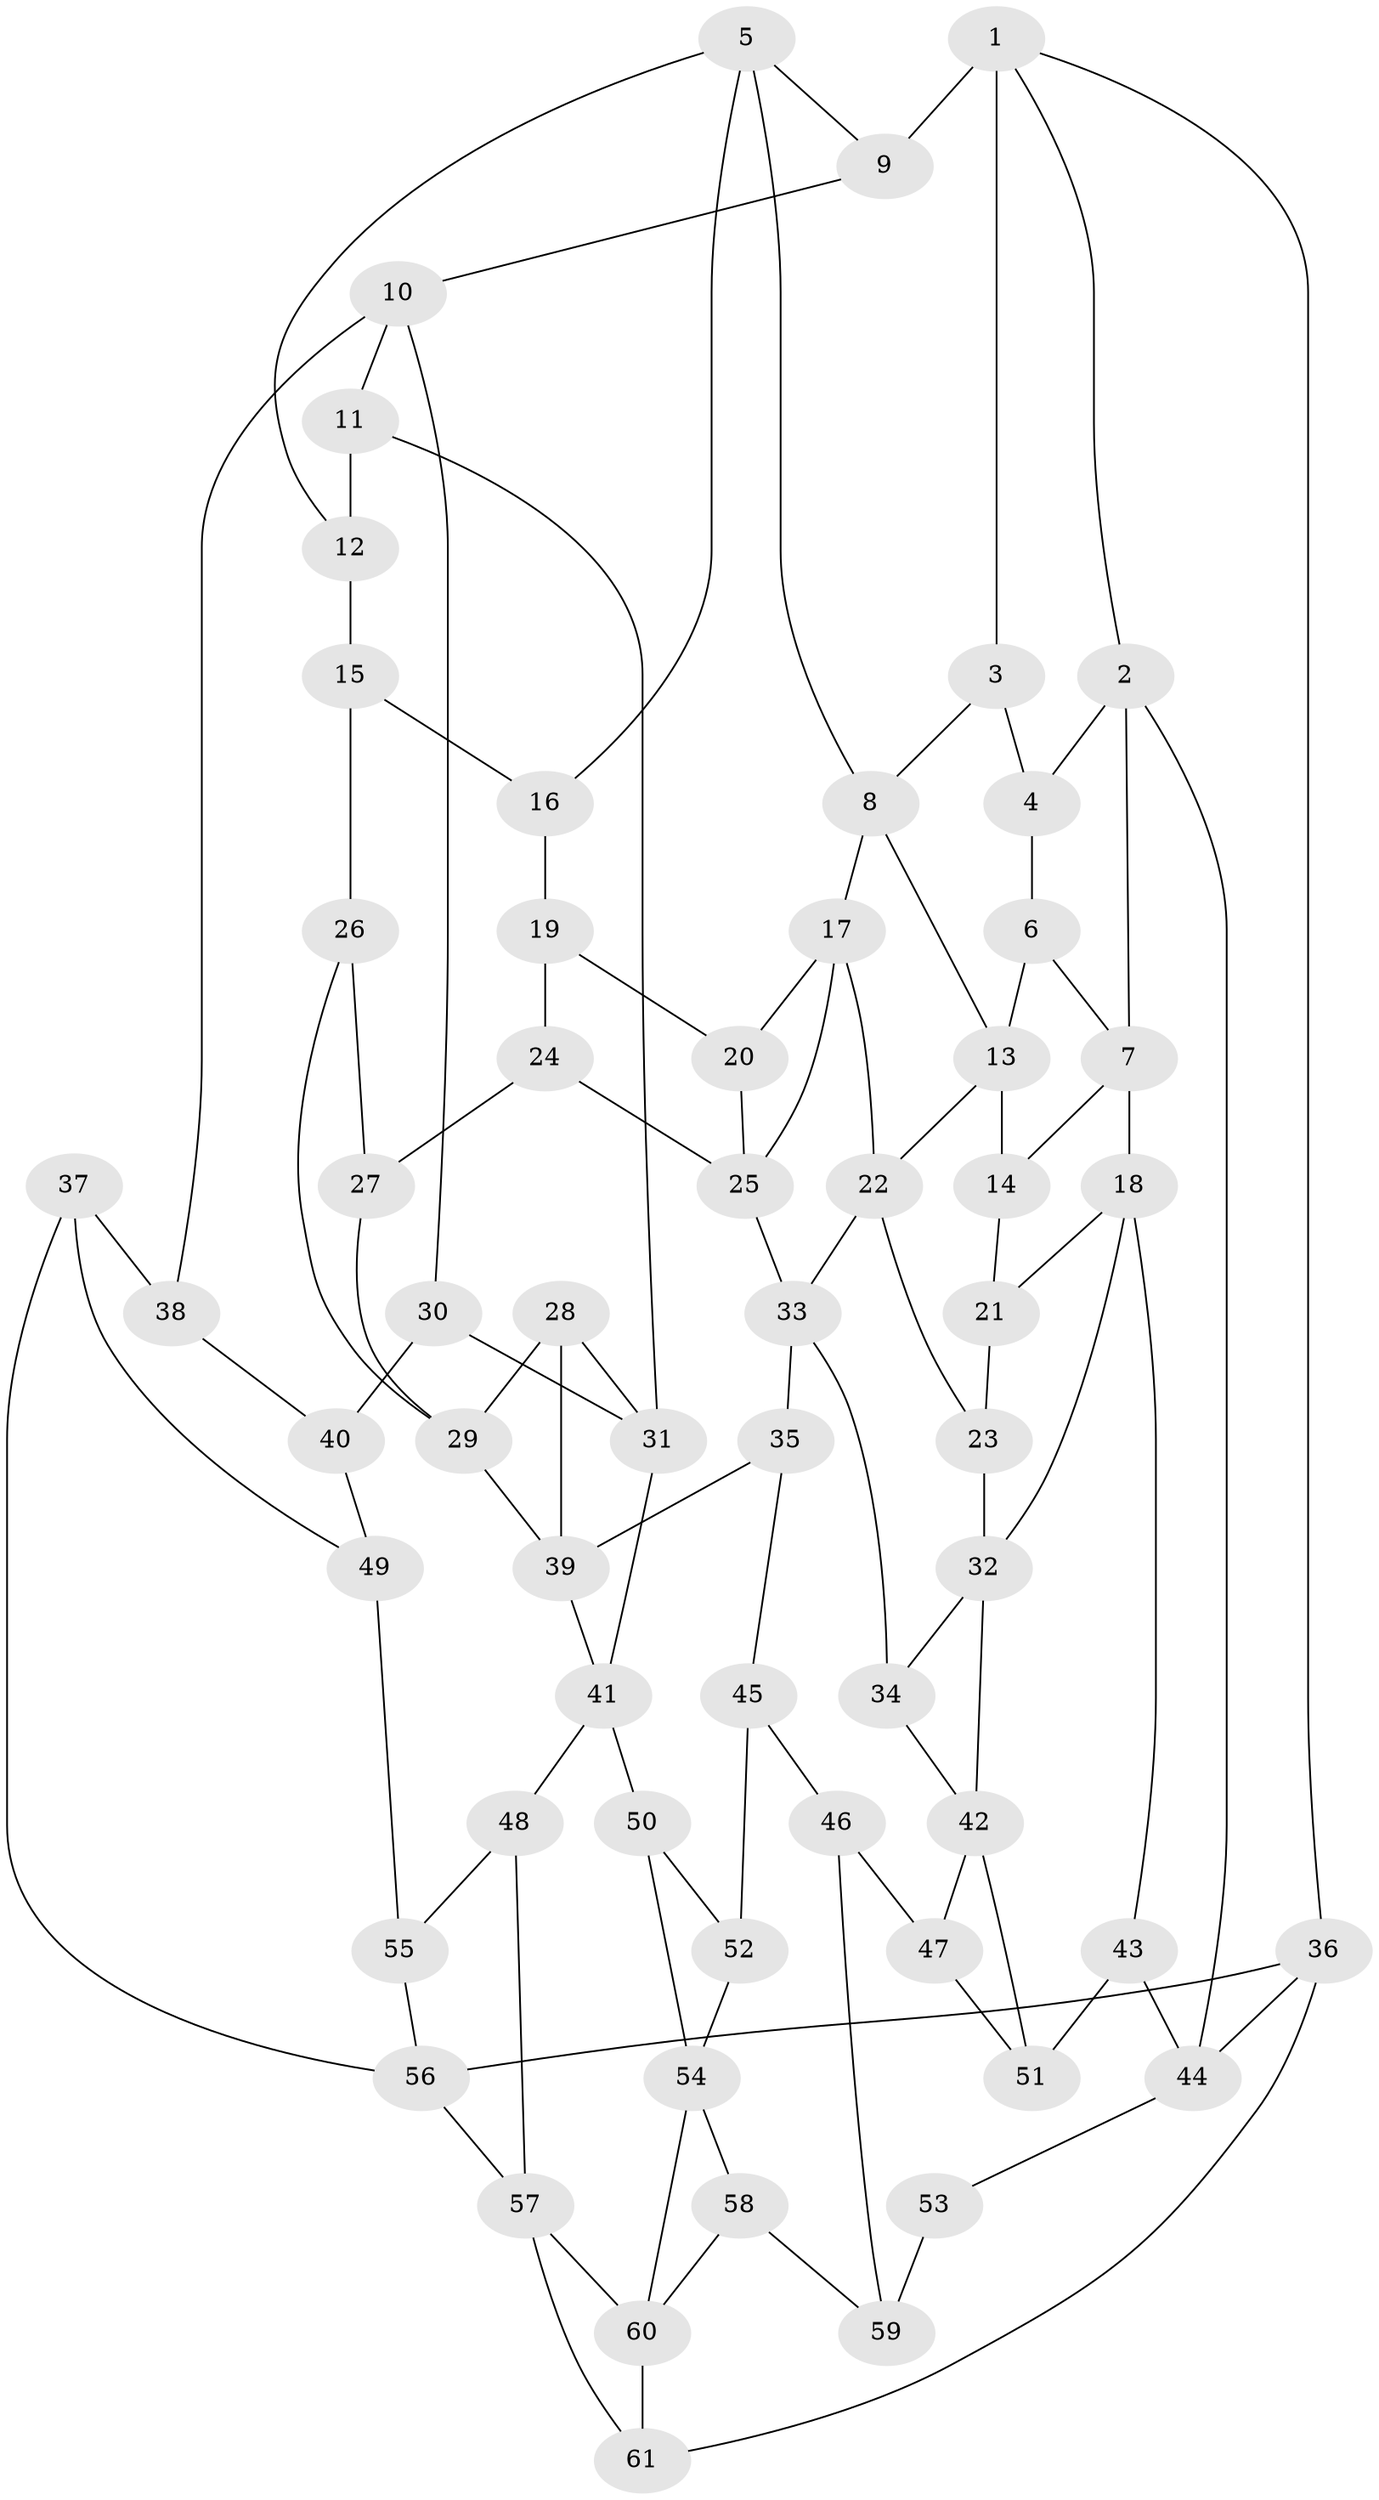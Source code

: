 // original degree distribution, {3: 0.029411764705882353, 4: 0.22549019607843138, 5: 0.5196078431372549, 6: 0.22549019607843138}
// Generated by graph-tools (version 1.1) at 2025/38/03/04/25 23:38:33]
// undirected, 61 vertices, 103 edges
graph export_dot {
  node [color=gray90,style=filled];
  1;
  2;
  3;
  4;
  5;
  6;
  7;
  8;
  9;
  10;
  11;
  12;
  13;
  14;
  15;
  16;
  17;
  18;
  19;
  20;
  21;
  22;
  23;
  24;
  25;
  26;
  27;
  28;
  29;
  30;
  31;
  32;
  33;
  34;
  35;
  36;
  37;
  38;
  39;
  40;
  41;
  42;
  43;
  44;
  45;
  46;
  47;
  48;
  49;
  50;
  51;
  52;
  53;
  54;
  55;
  56;
  57;
  58;
  59;
  60;
  61;
  1 -- 2 [weight=1.0];
  1 -- 3 [weight=1.0];
  1 -- 9 [weight=2.0];
  1 -- 36 [weight=1.0];
  2 -- 4 [weight=1.0];
  2 -- 7 [weight=1.0];
  2 -- 44 [weight=1.0];
  3 -- 4 [weight=1.0];
  3 -- 8 [weight=1.0];
  4 -- 6 [weight=1.0];
  5 -- 8 [weight=1.0];
  5 -- 9 [weight=1.0];
  5 -- 12 [weight=1.0];
  5 -- 16 [weight=1.0];
  6 -- 7 [weight=1.0];
  6 -- 13 [weight=1.0];
  7 -- 14 [weight=1.0];
  7 -- 18 [weight=1.0];
  8 -- 13 [weight=1.0];
  8 -- 17 [weight=1.0];
  9 -- 10 [weight=1.0];
  10 -- 11 [weight=1.0];
  10 -- 30 [weight=1.0];
  10 -- 38 [weight=1.0];
  11 -- 12 [weight=1.0];
  11 -- 31 [weight=1.0];
  12 -- 15 [weight=1.0];
  13 -- 14 [weight=1.0];
  13 -- 22 [weight=1.0];
  14 -- 21 [weight=2.0];
  15 -- 16 [weight=1.0];
  15 -- 26 [weight=2.0];
  16 -- 19 [weight=1.0];
  17 -- 20 [weight=1.0];
  17 -- 22 [weight=1.0];
  17 -- 25 [weight=1.0];
  18 -- 21 [weight=1.0];
  18 -- 32 [weight=1.0];
  18 -- 43 [weight=1.0];
  19 -- 20 [weight=2.0];
  19 -- 24 [weight=1.0];
  20 -- 25 [weight=1.0];
  21 -- 23 [weight=1.0];
  22 -- 23 [weight=1.0];
  22 -- 33 [weight=1.0];
  23 -- 32 [weight=1.0];
  24 -- 25 [weight=1.0];
  24 -- 27 [weight=2.0];
  25 -- 33 [weight=1.0];
  26 -- 27 [weight=1.0];
  26 -- 29 [weight=1.0];
  27 -- 29 [weight=1.0];
  28 -- 29 [weight=1.0];
  28 -- 31 [weight=1.0];
  28 -- 39 [weight=1.0];
  29 -- 39 [weight=1.0];
  30 -- 31 [weight=1.0];
  30 -- 40 [weight=2.0];
  31 -- 41 [weight=1.0];
  32 -- 34 [weight=1.0];
  32 -- 42 [weight=1.0];
  33 -- 34 [weight=1.0];
  33 -- 35 [weight=1.0];
  34 -- 42 [weight=1.0];
  35 -- 39 [weight=1.0];
  35 -- 45 [weight=1.0];
  36 -- 44 [weight=1.0];
  36 -- 56 [weight=1.0];
  36 -- 61 [weight=1.0];
  37 -- 38 [weight=1.0];
  37 -- 49 [weight=1.0];
  37 -- 56 [weight=1.0];
  38 -- 40 [weight=1.0];
  39 -- 41 [weight=1.0];
  40 -- 49 [weight=1.0];
  41 -- 48 [weight=1.0];
  41 -- 50 [weight=1.0];
  42 -- 47 [weight=1.0];
  42 -- 51 [weight=1.0];
  43 -- 44 [weight=1.0];
  43 -- 51 [weight=1.0];
  44 -- 53 [weight=1.0];
  45 -- 46 [weight=1.0];
  45 -- 52 [weight=2.0];
  46 -- 47 [weight=1.0];
  46 -- 59 [weight=1.0];
  47 -- 51 [weight=1.0];
  48 -- 55 [weight=1.0];
  48 -- 57 [weight=1.0];
  49 -- 55 [weight=2.0];
  50 -- 52 [weight=1.0];
  50 -- 54 [weight=1.0];
  52 -- 54 [weight=1.0];
  53 -- 59 [weight=2.0];
  54 -- 58 [weight=1.0];
  54 -- 60 [weight=1.0];
  55 -- 56 [weight=1.0];
  56 -- 57 [weight=1.0];
  57 -- 60 [weight=1.0];
  57 -- 61 [weight=1.0];
  58 -- 59 [weight=1.0];
  58 -- 60 [weight=1.0];
  60 -- 61 [weight=1.0];
}
